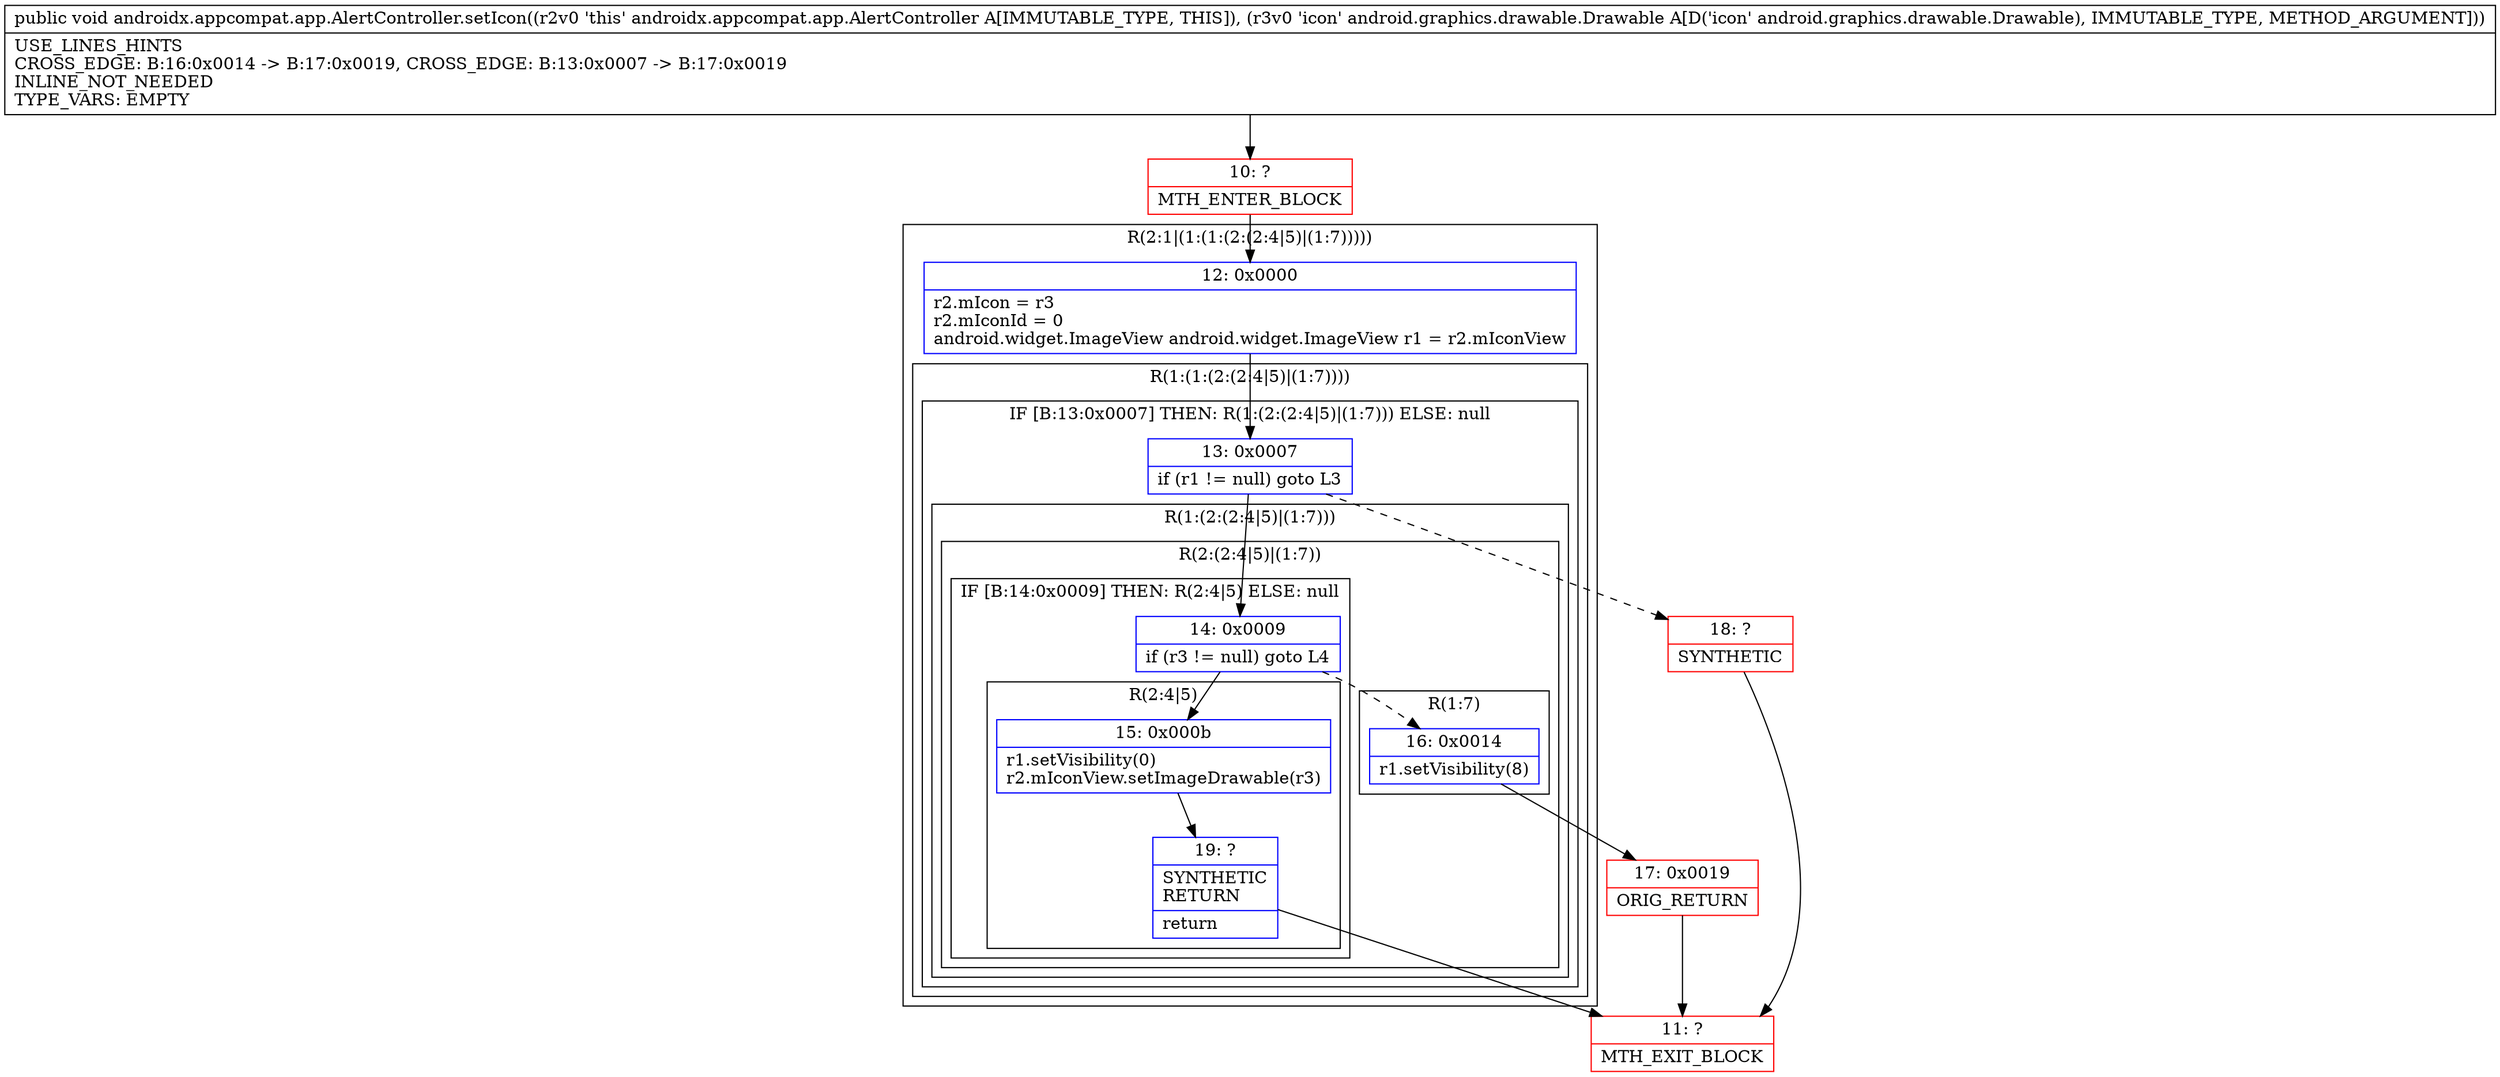 digraph "CFG forandroidx.appcompat.app.AlertController.setIcon(Landroid\/graphics\/drawable\/Drawable;)V" {
subgraph cluster_Region_2126520158 {
label = "R(2:1|(1:(1:(2:(2:4|5)|(1:7)))))";
node [shape=record,color=blue];
Node_12 [shape=record,label="{12\:\ 0x0000|r2.mIcon = r3\lr2.mIconId = 0\landroid.widget.ImageView android.widget.ImageView r1 = r2.mIconView\l}"];
subgraph cluster_Region_1488274919 {
label = "R(1:(1:(2:(2:4|5)|(1:7))))";
node [shape=record,color=blue];
subgraph cluster_IfRegion_293363391 {
label = "IF [B:13:0x0007] THEN: R(1:(2:(2:4|5)|(1:7))) ELSE: null";
node [shape=record,color=blue];
Node_13 [shape=record,label="{13\:\ 0x0007|if (r1 != null) goto L3\l}"];
subgraph cluster_Region_2071756671 {
label = "R(1:(2:(2:4|5)|(1:7)))";
node [shape=record,color=blue];
subgraph cluster_Region_1030831261 {
label = "R(2:(2:4|5)|(1:7))";
node [shape=record,color=blue];
subgraph cluster_IfRegion_567877562 {
label = "IF [B:14:0x0009] THEN: R(2:4|5) ELSE: null";
node [shape=record,color=blue];
Node_14 [shape=record,label="{14\:\ 0x0009|if (r3 != null) goto L4\l}"];
subgraph cluster_Region_1989095537 {
label = "R(2:4|5)";
node [shape=record,color=blue];
Node_15 [shape=record,label="{15\:\ 0x000b|r1.setVisibility(0)\lr2.mIconView.setImageDrawable(r3)\l}"];
Node_19 [shape=record,label="{19\:\ ?|SYNTHETIC\lRETURN\l|return\l}"];
}
}
subgraph cluster_Region_1483758765 {
label = "R(1:7)";
node [shape=record,color=blue];
Node_16 [shape=record,label="{16\:\ 0x0014|r1.setVisibility(8)\l}"];
}
}
}
}
}
}
Node_10 [shape=record,color=red,label="{10\:\ ?|MTH_ENTER_BLOCK\l}"];
Node_11 [shape=record,color=red,label="{11\:\ ?|MTH_EXIT_BLOCK\l}"];
Node_17 [shape=record,color=red,label="{17\:\ 0x0019|ORIG_RETURN\l}"];
Node_18 [shape=record,color=red,label="{18\:\ ?|SYNTHETIC\l}"];
MethodNode[shape=record,label="{public void androidx.appcompat.app.AlertController.setIcon((r2v0 'this' androidx.appcompat.app.AlertController A[IMMUTABLE_TYPE, THIS]), (r3v0 'icon' android.graphics.drawable.Drawable A[D('icon' android.graphics.drawable.Drawable), IMMUTABLE_TYPE, METHOD_ARGUMENT]))  | USE_LINES_HINTS\lCROSS_EDGE: B:16:0x0014 \-\> B:17:0x0019, CROSS_EDGE: B:13:0x0007 \-\> B:17:0x0019\lINLINE_NOT_NEEDED\lTYPE_VARS: EMPTY\l}"];
MethodNode -> Node_10;Node_12 -> Node_13;
Node_13 -> Node_14;
Node_13 -> Node_18[style=dashed];
Node_14 -> Node_15;
Node_14 -> Node_16[style=dashed];
Node_15 -> Node_19;
Node_19 -> Node_11;
Node_16 -> Node_17;
Node_10 -> Node_12;
Node_17 -> Node_11;
Node_18 -> Node_11;
}

